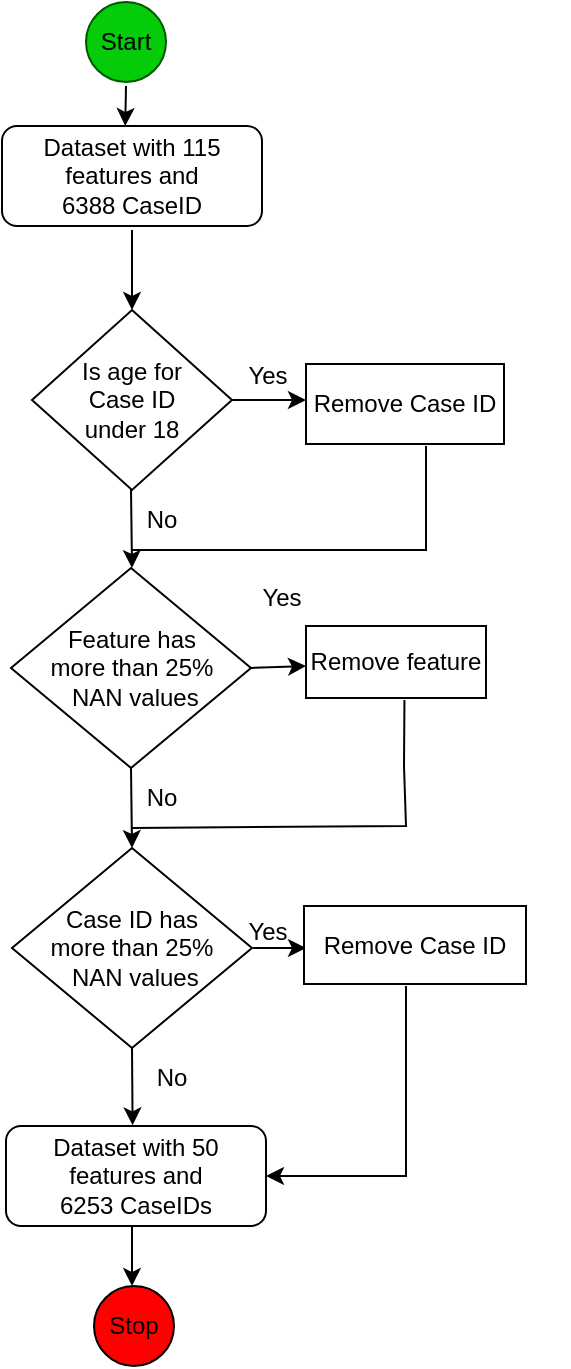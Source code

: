 <mxfile version="21.2.1" type="device">
  <diagram name="Page-1" id="HaIUJVoZk4COnpKKAjwj">
    <mxGraphModel dx="819" dy="521" grid="1" gridSize="10" guides="1" tooltips="1" connect="1" arrows="1" fold="1" page="1" pageScale="1" pageWidth="827" pageHeight="1169" math="0" shadow="0">
      <root>
        <mxCell id="0" />
        <mxCell id="1" parent="0" />
        <mxCell id="I3M9mKIOv1_McoUt9Y0t-1" value="&lt;font color=&quot;#000000&quot;&gt;Start&lt;/font&gt;" style="ellipse;whiteSpace=wrap;html=1;aspect=fixed;fillColor=#04cc08;fontColor=#ffffff;strokeColor=#005700;" vertex="1" parent="1">
          <mxGeometry x="80" y="38" width="40" height="40" as="geometry" />
        </mxCell>
        <mxCell id="I3M9mKIOv1_McoUt9Y0t-3" value="" style="endArrow=classic;html=1;rounded=0;entryX=0.474;entryY=0;entryDx=0;entryDy=0;entryPerimeter=0;" edge="1" parent="1" target="I3M9mKIOv1_McoUt9Y0t-4">
          <mxGeometry width="50" height="50" relative="1" as="geometry">
            <mxPoint x="100" y="80" as="sourcePoint" />
            <mxPoint x="100" y="90" as="targetPoint" />
            <Array as="points" />
          </mxGeometry>
        </mxCell>
        <mxCell id="I3M9mKIOv1_McoUt9Y0t-4" value="Dataset with 115 features and&lt;br&gt;6388 CaseID" style="rounded=1;whiteSpace=wrap;html=1;" vertex="1" parent="1">
          <mxGeometry x="38" y="100" width="130" height="50" as="geometry" />
        </mxCell>
        <mxCell id="I3M9mKIOv1_McoUt9Y0t-6" value="Feature has &lt;br&gt;more than 25%&lt;br&gt;&amp;nbsp;NAN values" style="rhombus;whiteSpace=wrap;html=1;" vertex="1" parent="1">
          <mxGeometry x="42.5" y="321" width="120" height="100" as="geometry" />
        </mxCell>
        <mxCell id="I3M9mKIOv1_McoUt9Y0t-9" value="" style="endArrow=classic;html=1;rounded=0;entryX=0.474;entryY=0;entryDx=0;entryDy=0;entryPerimeter=0;" edge="1" parent="1">
          <mxGeometry width="50" height="50" relative="1" as="geometry">
            <mxPoint x="102.5" y="281" as="sourcePoint" />
            <mxPoint x="103" y="321" as="targetPoint" />
            <Array as="points" />
          </mxGeometry>
        </mxCell>
        <mxCell id="I3M9mKIOv1_McoUt9Y0t-10" value="" style="endArrow=classic;html=1;rounded=0;" edge="1" parent="1">
          <mxGeometry width="50" height="50" relative="1" as="geometry">
            <mxPoint x="161.5" y="371" as="sourcePoint" />
            <mxPoint x="190" y="370" as="targetPoint" />
            <Array as="points" />
          </mxGeometry>
        </mxCell>
        <mxCell id="I3M9mKIOv1_McoUt9Y0t-11" value="Remove feature" style="rounded=0;whiteSpace=wrap;html=1;" vertex="1" parent="1">
          <mxGeometry x="190" y="350" width="90" height="36" as="geometry" />
        </mxCell>
        <mxCell id="I3M9mKIOv1_McoUt9Y0t-12" value="" style="endArrow=classic;html=1;rounded=0;entryX=0.474;entryY=0;entryDx=0;entryDy=0;entryPerimeter=0;" edge="1" parent="1">
          <mxGeometry width="50" height="50" relative="1" as="geometry">
            <mxPoint x="103" y="152" as="sourcePoint" />
            <mxPoint x="103" y="192" as="targetPoint" />
            <Array as="points">
              <mxPoint x="103" y="172" />
            </Array>
          </mxGeometry>
        </mxCell>
        <mxCell id="I3M9mKIOv1_McoUt9Y0t-14" value="Is age for &lt;br&gt;Case ID &lt;br&gt;under 18" style="rhombus;whiteSpace=wrap;html=1;" vertex="1" parent="1">
          <mxGeometry x="53" y="192" width="100" height="90" as="geometry" />
        </mxCell>
        <mxCell id="I3M9mKIOv1_McoUt9Y0t-17" value="Remove Case ID" style="rounded=0;whiteSpace=wrap;html=1;" vertex="1" parent="1">
          <mxGeometry x="190" y="219" width="99" height="40" as="geometry" />
        </mxCell>
        <mxCell id="I3M9mKIOv1_McoUt9Y0t-18" value="Case ID has &lt;br&gt;more than 25%&lt;br&gt;&amp;nbsp;NAN values" style="rhombus;whiteSpace=wrap;html=1;" vertex="1" parent="1">
          <mxGeometry x="43" y="461" width="120" height="100" as="geometry" />
        </mxCell>
        <mxCell id="I3M9mKIOv1_McoUt9Y0t-19" value="" style="endArrow=classic;html=1;rounded=0;entryX=0.474;entryY=0;entryDx=0;entryDy=0;entryPerimeter=0;" edge="1" parent="1">
          <mxGeometry width="50" height="50" relative="1" as="geometry">
            <mxPoint x="102.5" y="421" as="sourcePoint" />
            <mxPoint x="103" y="461" as="targetPoint" />
            <Array as="points" />
          </mxGeometry>
        </mxCell>
        <mxCell id="I3M9mKIOv1_McoUt9Y0t-20" value="" style="endArrow=classic;html=1;rounded=0;" edge="1" parent="1">
          <mxGeometry width="50" height="50" relative="1" as="geometry">
            <mxPoint x="163.5" y="511" as="sourcePoint" />
            <mxPoint x="190" y="511" as="targetPoint" />
            <Array as="points" />
          </mxGeometry>
        </mxCell>
        <mxCell id="I3M9mKIOv1_McoUt9Y0t-21" value="Remove Case ID" style="rounded=0;whiteSpace=wrap;html=1;" vertex="1" parent="1">
          <mxGeometry x="189" y="490" width="111" height="39" as="geometry" />
        </mxCell>
        <mxCell id="I3M9mKIOv1_McoUt9Y0t-24" value="Yes" style="text;html=1;strokeColor=none;fillColor=none;align=center;verticalAlign=middle;whiteSpace=wrap;rounded=0;" vertex="1" parent="1">
          <mxGeometry x="141" y="210" width="60" height="30" as="geometry" />
        </mxCell>
        <mxCell id="I3M9mKIOv1_McoUt9Y0t-25" value="Yes" style="text;html=1;strokeColor=none;fillColor=none;align=center;verticalAlign=middle;whiteSpace=wrap;rounded=0;" vertex="1" parent="1">
          <mxGeometry x="148" y="321" width="60" height="30" as="geometry" />
        </mxCell>
        <mxCell id="I3M9mKIOv1_McoUt9Y0t-26" value="Yes" style="text;html=1;strokeColor=none;fillColor=none;align=center;verticalAlign=middle;whiteSpace=wrap;rounded=0;" vertex="1" parent="1">
          <mxGeometry x="141" y="488" width="60" height="30" as="geometry" />
        </mxCell>
        <mxCell id="I3M9mKIOv1_McoUt9Y0t-27" value="No" style="text;html=1;strokeColor=none;fillColor=none;align=center;verticalAlign=middle;whiteSpace=wrap;rounded=0;" vertex="1" parent="1">
          <mxGeometry x="88" y="282" width="60" height="30" as="geometry" />
        </mxCell>
        <mxCell id="I3M9mKIOv1_McoUt9Y0t-28" value="No" style="text;html=1;strokeColor=none;fillColor=none;align=center;verticalAlign=middle;whiteSpace=wrap;rounded=0;" vertex="1" parent="1">
          <mxGeometry x="88" y="421" width="60" height="30" as="geometry" />
        </mxCell>
        <mxCell id="I3M9mKIOv1_McoUt9Y0t-29" value="No" style="text;html=1;strokeColor=none;fillColor=none;align=center;verticalAlign=middle;whiteSpace=wrap;rounded=0;" vertex="1" parent="1">
          <mxGeometry x="93" y="561" width="60" height="30" as="geometry" />
        </mxCell>
        <mxCell id="I3M9mKIOv1_McoUt9Y0t-30" value="" style="endArrow=classic;html=1;rounded=0;entryX=0.402;entryY=-0.008;entryDx=0;entryDy=0;entryPerimeter=0;" edge="1" parent="1">
          <mxGeometry width="50" height="50" relative="1" as="geometry">
            <mxPoint x="103" y="561" as="sourcePoint" />
            <mxPoint x="103.298" y="599.68" as="targetPoint" />
          </mxGeometry>
        </mxCell>
        <mxCell id="I3M9mKIOv1_McoUt9Y0t-31" value="Dataset with 50 features and&lt;br&gt;6253 CaseIDs" style="rounded=1;whiteSpace=wrap;html=1;" vertex="1" parent="1">
          <mxGeometry x="40" y="600" width="130" height="50" as="geometry" />
        </mxCell>
        <mxCell id="I3M9mKIOv1_McoUt9Y0t-32" value="Stop" style="ellipse;whiteSpace=wrap;html=1;aspect=fixed;fillColor=#ff0000;" vertex="1" parent="1">
          <mxGeometry x="84" y="680" width="40" height="40" as="geometry" />
        </mxCell>
        <mxCell id="I3M9mKIOv1_McoUt9Y0t-33" value="" style="endArrow=classic;html=1;rounded=0;" edge="1" parent="1">
          <mxGeometry width="50" height="50" relative="1" as="geometry">
            <mxPoint x="103" y="650" as="sourcePoint" />
            <mxPoint x="103" y="680" as="targetPoint" />
          </mxGeometry>
        </mxCell>
        <mxCell id="I3M9mKIOv1_McoUt9Y0t-37" value="" style="endArrow=classic;html=1;rounded=0;" edge="1" parent="1">
          <mxGeometry width="50" height="50" relative="1" as="geometry">
            <mxPoint x="240" y="530" as="sourcePoint" />
            <mxPoint x="170" y="625" as="targetPoint" />
            <Array as="points">
              <mxPoint x="240" y="625" />
              <mxPoint x="170" y="625" />
            </Array>
          </mxGeometry>
        </mxCell>
        <mxCell id="I3M9mKIOv1_McoUt9Y0t-39" value="" style="endArrow=none;html=1;rounded=0;exitX=0.25;exitY=1;exitDx=0;exitDy=0;entryX=0.547;entryY=1.028;entryDx=0;entryDy=0;entryPerimeter=0;" edge="1" parent="1" source="I3M9mKIOv1_McoUt9Y0t-28" target="I3M9mKIOv1_McoUt9Y0t-11">
          <mxGeometry width="50" height="50" relative="1" as="geometry">
            <mxPoint x="290" y="620" as="sourcePoint" />
            <mxPoint x="250" y="390" as="targetPoint" />
            <Array as="points">
              <mxPoint x="240" y="450" />
              <mxPoint x="239" y="420" />
            </Array>
          </mxGeometry>
        </mxCell>
        <mxCell id="I3M9mKIOv1_McoUt9Y0t-40" value="" style="endArrow=none;html=1;rounded=0;" edge="1" parent="1">
          <mxGeometry width="50" height="50" relative="1" as="geometry">
            <mxPoint x="240" y="625" as="sourcePoint" />
            <mxPoint x="240" y="625" as="targetPoint" />
          </mxGeometry>
        </mxCell>
        <mxCell id="I3M9mKIOv1_McoUt9Y0t-41" value="" style="endArrow=none;html=1;rounded=0;" edge="1" parent="1">
          <mxGeometry width="50" height="50" relative="1" as="geometry">
            <mxPoint x="320" y="590" as="sourcePoint" />
            <mxPoint x="320" y="590" as="targetPoint" />
          </mxGeometry>
        </mxCell>
        <mxCell id="I3M9mKIOv1_McoUt9Y0t-42" value="" style="endArrow=classic;html=1;rounded=0;exitX=1;exitY=0.5;exitDx=0;exitDy=0;" edge="1" parent="1" source="I3M9mKIOv1_McoUt9Y0t-14">
          <mxGeometry width="50" height="50" relative="1" as="geometry">
            <mxPoint x="153" y="242" as="sourcePoint" />
            <mxPoint x="190" y="237" as="targetPoint" />
          </mxGeometry>
        </mxCell>
        <mxCell id="I3M9mKIOv1_McoUt9Y0t-43" value="" style="endArrow=none;html=1;rounded=0;startSize=10;jumpSize=1;exitX=0.25;exitY=1;exitDx=0;exitDy=0;" edge="1" parent="1" source="I3M9mKIOv1_McoUt9Y0t-27">
          <mxGeometry width="50" height="50" relative="1" as="geometry">
            <mxPoint x="320" y="630" as="sourcePoint" />
            <mxPoint x="250" y="260" as="targetPoint" />
            <Array as="points">
              <mxPoint x="250" y="312" />
            </Array>
          </mxGeometry>
        </mxCell>
      </root>
    </mxGraphModel>
  </diagram>
</mxfile>
